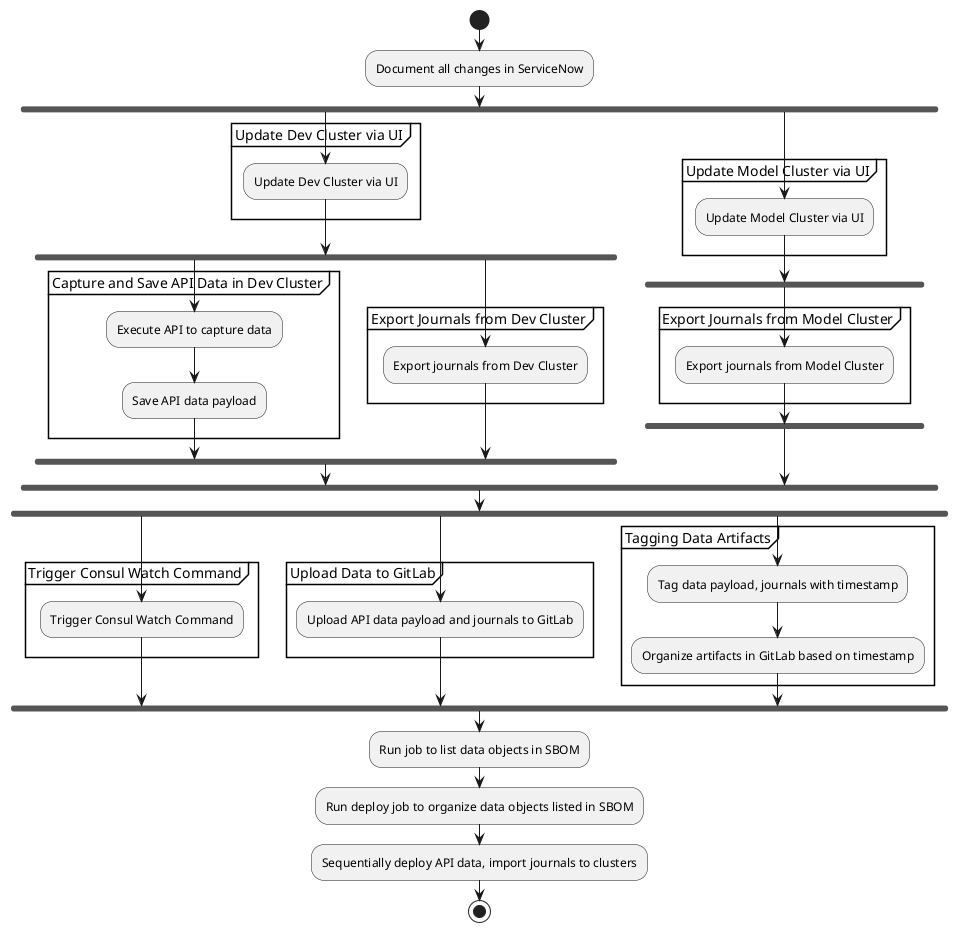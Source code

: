 @startuml
start

' Documentation in ServiceNow
:Document all changes in ServiceNow;

' Parallel UI Updates for Dev Cluster and Model Cluster
fork
    ' UI Update for Dev Cluster
    partition "Update Dev Cluster via UI" {
        :Update Dev Cluster via UI;
        }
        ' Post-UI Update Activities for Dev Cluster
        fork
            ' Save API Data Payload
            partition "Capture and Save API Data in Dev Cluster" {
                :Execute API to capture data;
                :Save API data payload;
            }
        fork again
            ' Export Journals from Dev Cluster
            partition "Export Journals from Dev Cluster" {
                :Export journals from Dev Cluster;
            }
        end fork
    
fork again
    ' UI Update for Model Cluster
    partition "Update Model Cluster via UI" {
        :Update Model Cluster via UI;
        }
        ' Post-UI Update Activity for Model Cluster
        fork
            ' Export Journals from Model Cluster
            partition "Export Journals from Model Cluster" {
                :Export journals from Model Cluster;
            }
        end fork
    
end fork

' Parallel Execution of Consul Watch, Upload, and Tagging
fork
    partition "Trigger Consul Watch Command" {
        :Trigger Consul Watch Command;
    }
fork again
    partition "Upload Data to GitLab" {
        :Upload API data payload and journals to GitLab;
    }
fork again
    partition "Tagging Data Artifacts" {
        :Tag data payload, journals with timestamp;
        :Organize artifacts in GitLab based on timestamp;
    }
end fork

' Listing Data Objects in SBOM
:Run job to list data objects in SBOM;

' Sequential Deployment
:Run deploy job to organize data objects listed in SBOM;
:Sequentially deploy API data, import journals to clusters;

stop
@enduml

